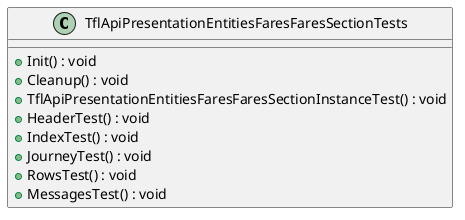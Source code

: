 @startuml
class TflApiPresentationEntitiesFaresFaresSectionTests {
    + Init() : void
    + Cleanup() : void
    + TflApiPresentationEntitiesFaresFaresSectionInstanceTest() : void
    + HeaderTest() : void
    + IndexTest() : void
    + JourneyTest() : void
    + RowsTest() : void
    + MessagesTest() : void
}
@enduml
